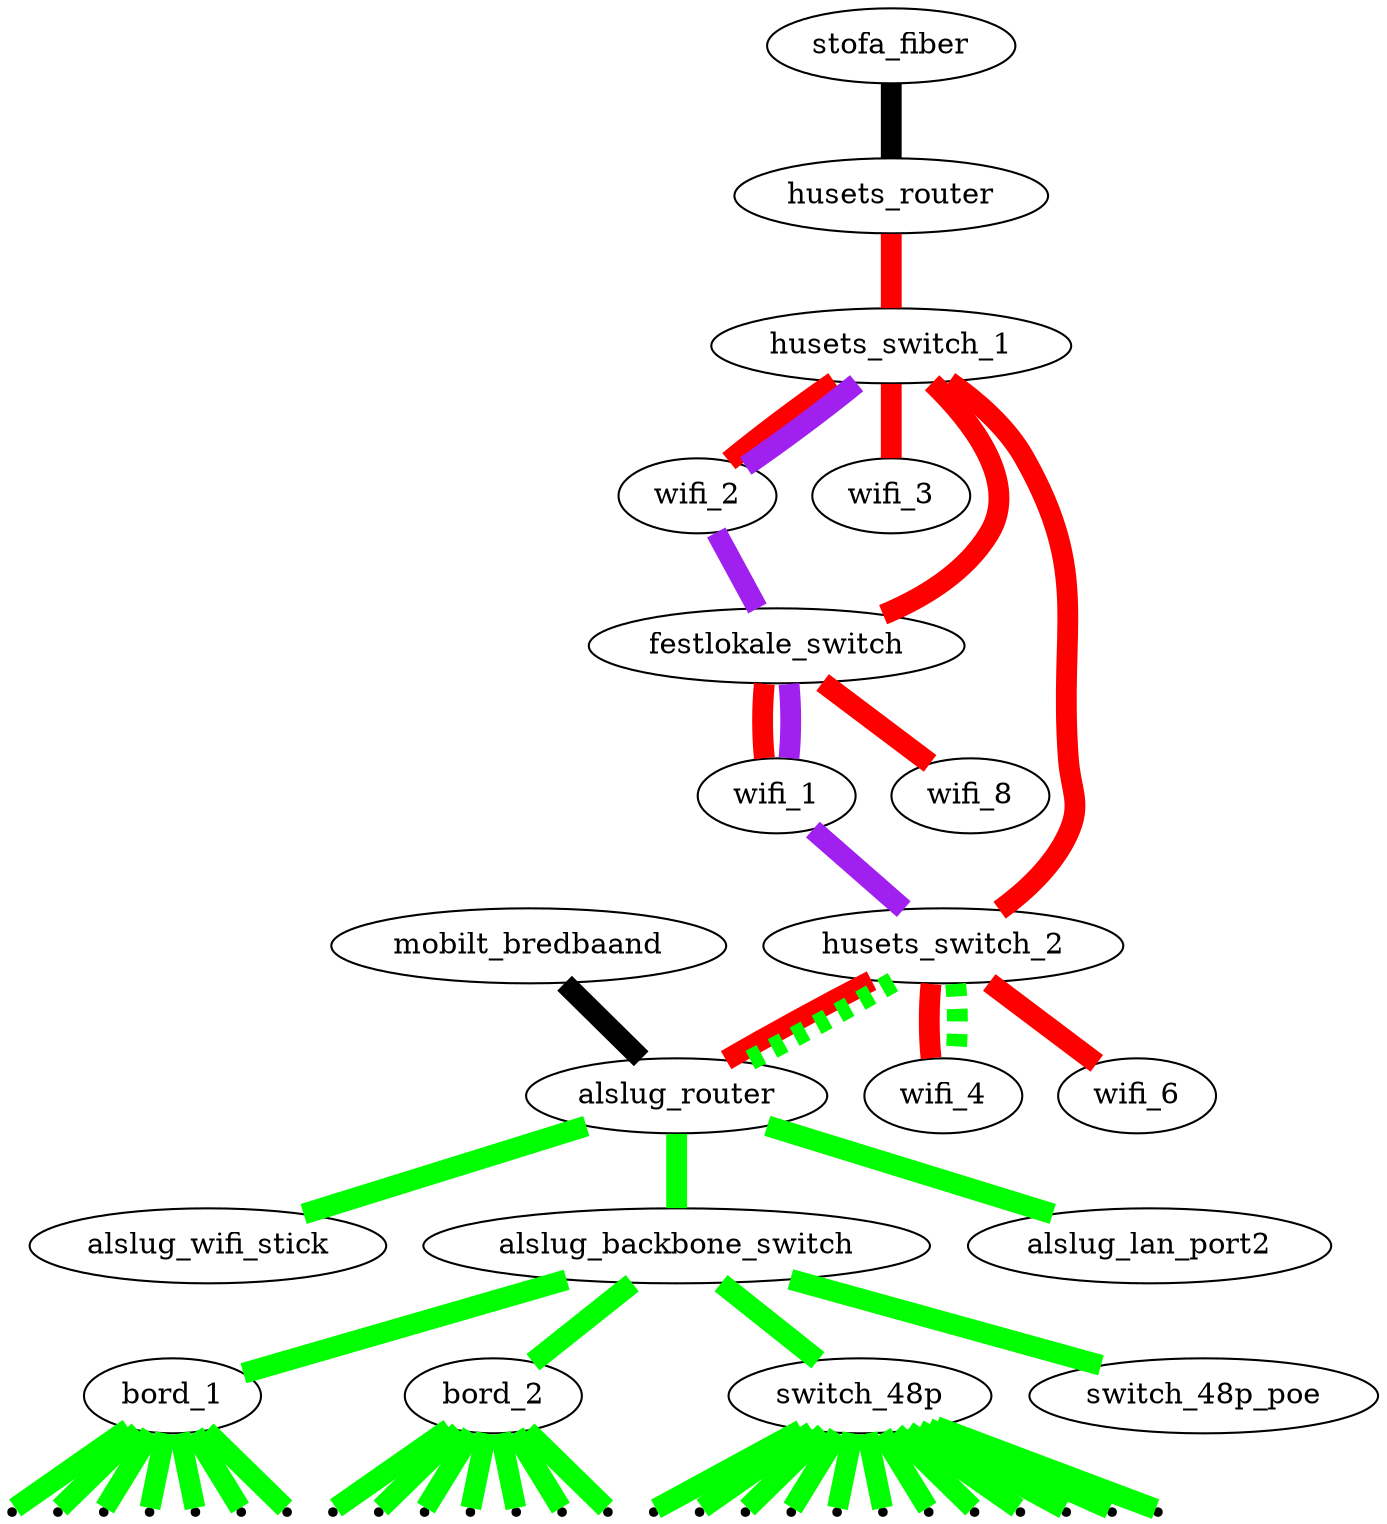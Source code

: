digraph xxx {
#  link_12a [ shape=point ];
#  link_12b [ shape=point ];
#  link_12c [ shape=point ];
  edge [ dir=none penwidth=10 ];
  
  // Internet forbindelser
  stofa_fiber      -> husets_router [ fillcolor=black style=filled ];
  mobilt_bredbaand -> alslug_router [ fillcolor=black style=filled ];
  
  // Husets forbindelser
  edge  [ color=red style=solid ];
  husets_router -> husets_switch_1 -> { wifi_2 wifi_3 };
  husets_switch_1 -> #link_12a -> link_12b -> link_12c -> 
                                                          husets_switch_2 -> { wifi_4 wifi_6 alslug_router};
  husets_switch_1 -> festlokale_switch -> { wifi_1 wifi_8 };

  // VLAN forbindelser over bakkensbros netværk
  edge  [ color=green style=dashed ];
  husets_switch_2 -> { alslug_router wifi_4 };
  
  // Interne forbindelser
  edge [ color=green style=solid ];
  alslug_router -> { alslug_wifi_stick alslug_backbone_switch alslug_lan_port2 };
  alslug_backbone_switch -> { bord_1 bord_2 switch_48p switch_48p_poe }
  
  node [ shape=point ];
  bord_1 -> { bord_1_1 bord_1_2 bord_1_3 bord_1_4 bord_1_5 bord_1_6 bord_1_7 }
  bord_2 -> { bord_2_1 bord_2_2 bord_2_3 bord_2_4 bord_2_5 bord_2_6 bord_2_7 }
  switch_48p -> { switch_48p_1 switch_48p_2 switch_48p_3 switch_48p_4 switch_48p_5 switch_48p_6 switch_48p_7 switch_48p_8 switch_48p_9 switch_48p_10 switch_48p_11 switch_48p_12 }
  
  edge [ color=purple ];
  husets_switch_1 -> wifi_2 -> festlokale_switch -> wifi_1 -> husets_switch_2;
}
